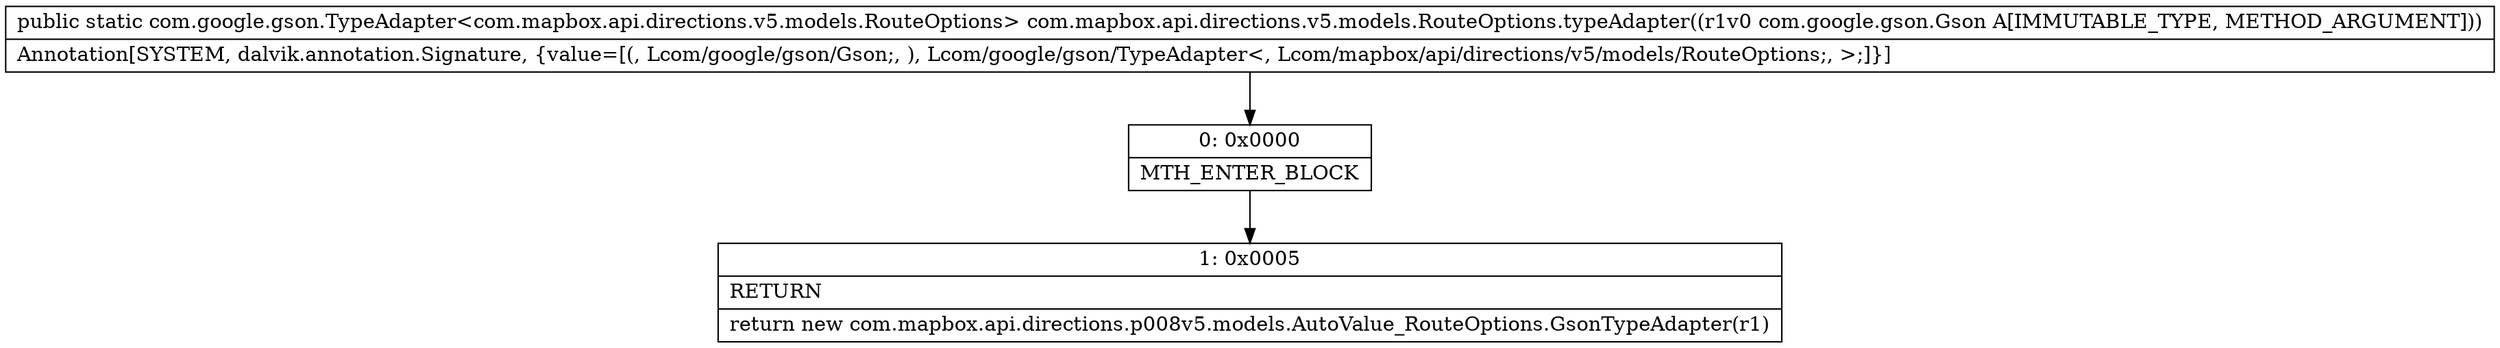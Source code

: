 digraph "CFG forcom.mapbox.api.directions.v5.models.RouteOptions.typeAdapter(Lcom\/google\/gson\/Gson;)Lcom\/google\/gson\/TypeAdapter;" {
Node_0 [shape=record,label="{0\:\ 0x0000|MTH_ENTER_BLOCK\l}"];
Node_1 [shape=record,label="{1\:\ 0x0005|RETURN\l|return new com.mapbox.api.directions.p008v5.models.AutoValue_RouteOptions.GsonTypeAdapter(r1)\l}"];
MethodNode[shape=record,label="{public static com.google.gson.TypeAdapter\<com.mapbox.api.directions.v5.models.RouteOptions\> com.mapbox.api.directions.v5.models.RouteOptions.typeAdapter((r1v0 com.google.gson.Gson A[IMMUTABLE_TYPE, METHOD_ARGUMENT]))  | Annotation[SYSTEM, dalvik.annotation.Signature, \{value=[(, Lcom\/google\/gson\/Gson;, ), Lcom\/google\/gson\/TypeAdapter\<, Lcom\/mapbox\/api\/directions\/v5\/models\/RouteOptions;, \>;]\}]\l}"];
MethodNode -> Node_0;
Node_0 -> Node_1;
}

